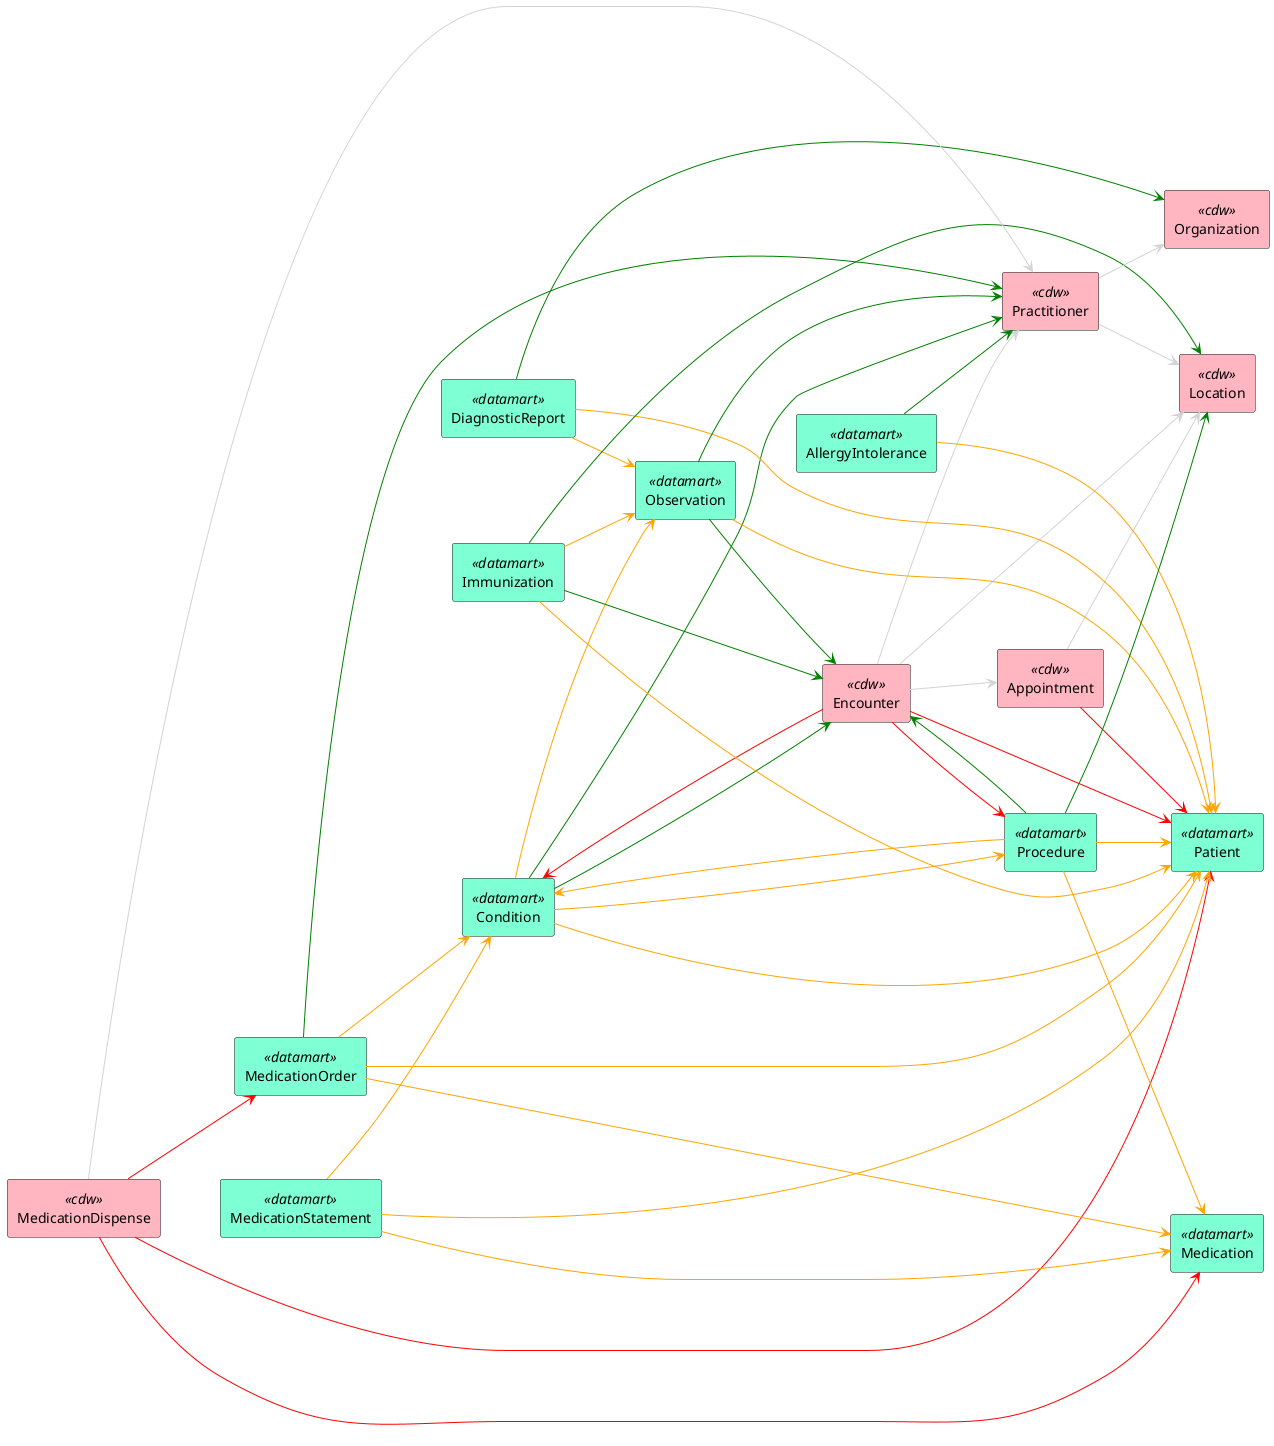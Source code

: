 @startuml

@startuml
left to right direction

skinparam {
  ArrowColor<<cdw-to-datamart>> red
  ArrowColor<<cdw-to-cdw>> lightgray
  ArrowColor<<datamart-to-cdw>> green
  ArrowColor<<datamart-to-datamart>> orange
  RectangleBackgroundColor<<datamart>> Aquamarine
  RectangleBackgroundColor<<cdw>> LightPink
}

rectangle AllergyIntolerance<<datamart>>
rectangle Condition<<datamart>>
rectangle DiagnosticReport<<datamart>>
rectangle Immunization<<datamart>>
rectangle Medication<<datamart>>
rectangle MedicationOrder<<datamart>>
rectangle MedicationStatement<<datamart>>
rectangle Observation<<datamart>>
rectangle Patient<<datamart>>
rectangle Procedure<<datamart>>

rectangle MedicationDispense<<cdw>>
rectangle Appointment<<cdw>>
rectangle Encounter<<cdw>>
rectangle Practitioner<<cdw>>
rectangle Location<<cdw>>
rectangle Organization<<cdw>>








Appointment --> Patient <<cdw-to-datamart>>
Appointment --> Location <<cdw-to-cdw>>
Encounter --> Appointment <<cdw-to-cdw>>
Encounter --> Location <<cdw-to-cdw>>
Encounter --> Practitioner <<cdw-to-cdw>>
Encounter --> Condition <<cdw-to-datamart>>
Encounter --> Patient <<cdw-to-datamart>>
Encounter --> Procedure <<cdw-to-datamart>>


AllergyIntolerance --> Patient <<datamart-to-datamart>>
AllergyIntolerance --> Practitioner <<datamart-to-cdw>>
Condition --> Encounter <<datamart-to-cdw>>
Condition --> Patient <<datamart-to-datamart>>
Condition --> Procedure <<datamart-to-datamart>>
Condition --> Observation <<datamart-to-datamart>>
Condition --> Practitioner <<datamart-to-cdw>>

DiagnosticReport --> Organization <<datamart-to-cdw>>
DiagnosticReport --> Patient <<datamart-to-datamart>>
DiagnosticReport --> Observation <<datamart-to-datamart>>


Immunization --> Encounter <<datamart-to-cdw>>
Immunization --> Location <<datamart-to-cdw>>
Immunization --> Patient <<datamart-to-datamart>>
Immunization --> Observation <<datamart-to-datamart>>

MedicationDispense --> Medication <<cdw-to-datamart>>
MedicationDispense --> MedicationOrder <<cdw-to-datamart>>
MedicationDispense --> Patient <<cdw-to-datamart>>
MedicationDispense --> Practitioner <<cdw-to-cdw>>

MedicationOrder --> Medication <<datamart-to-datamart>>
MedicationOrder --> Patient <<datamart-to-datamart>>
MedicationOrder --> Practitioner <<datamart-to-cdw>>
MedicationOrder --> Condition <<datamart-to-datamart>>


MedicationStatement --> Medication <<datamart-to-datamart>>
MedicationStatement --> Patient <<datamart-to-datamart>>
MedicationStatement --> Condition <<datamart-to-datamart>>

Observation --> Patient <<datamart-to-datamart>>
Observation --> Encounter <<datamart-to-cdw>>
Observation --> Practitioner <<datamart-to-cdw>>

Procedure --> Encounter <<datamart-to-cdw>>
Procedure --> Location <<datamart-to-cdw>>
Procedure --> Patient <<datamart-to-datamart>>
Procedure --> Condition <<datamart-to-datamart>>
Procedure --> Medication <<datamart-to-datamart>>


Practitioner --> Location <<cdw-to-cdw>>
Practitioner --> Organization <<cdw-to-cdw>>

@enduml
